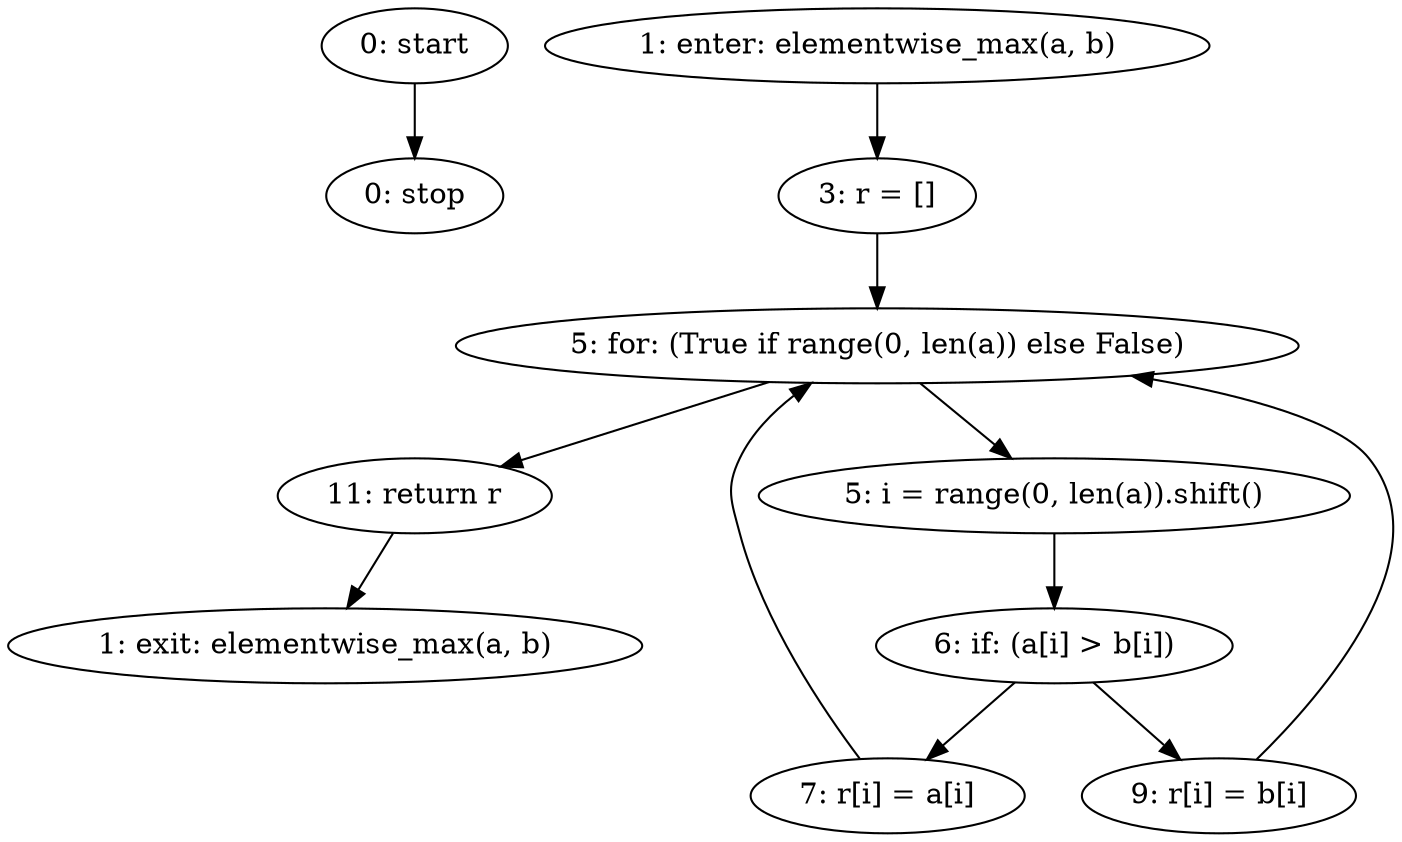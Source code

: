 strict digraph "" {
	node [label="\N"];
	0	[label="0: start"];
	10	[label="0: stop"];
	0 -> 10;
	1	[label="1: enter: elementwise_max(a, b)"];
	3	[label="3: r = []"];
	1 -> 3;
	4	[label="5: for: (True if range(0, len(a)) else False)"];
	3 -> 4;
	2	[label="1: exit: elementwise_max(a, b)"];
	9	[label="11: return r"];
	9 -> 2;
	4 -> 9;
	5	[label="5: i = range(0, len(a)).shift()"];
	4 -> 5;
	6	[label="6: if: (a[i] > b[i])"];
	5 -> 6;
	7	[label="7: r[i] = a[i]"];
	7 -> 4;
	8	[label="9: r[i] = b[i]"];
	8 -> 4;
	6 -> 7;
	6 -> 8;
}
